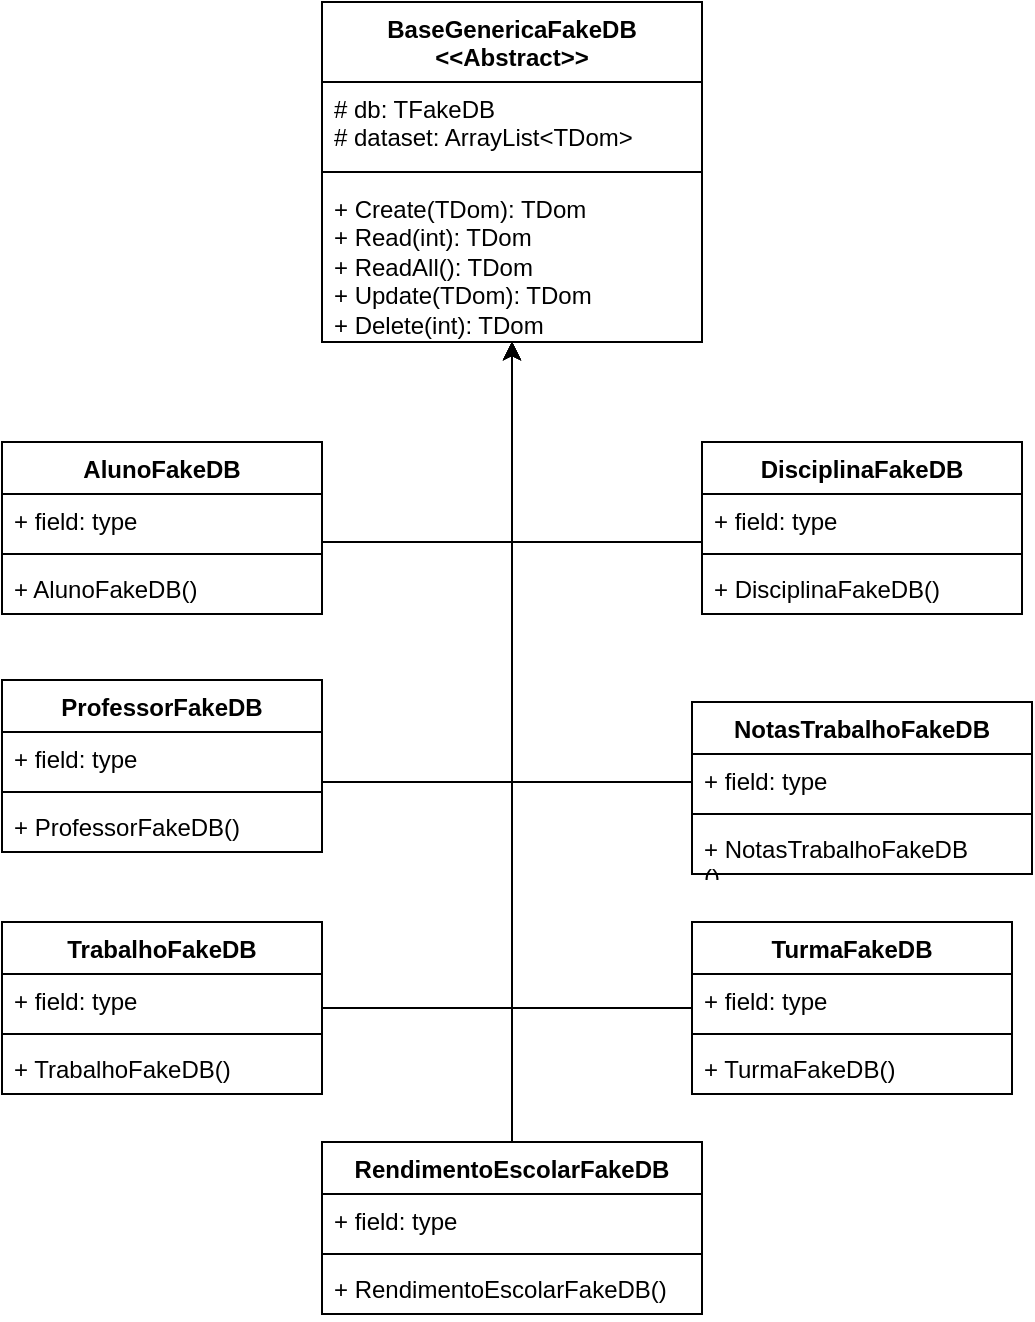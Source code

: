 <mxfile version="22.0.8" type="device">
  <diagram name="Página-1" id="2GB00iT4Wan9A1pcm2Sj">
    <mxGraphModel dx="1426" dy="751" grid="1" gridSize="10" guides="1" tooltips="1" connect="1" arrows="1" fold="1" page="1" pageScale="1" pageWidth="980" pageHeight="1390" math="0" shadow="0">
      <root>
        <mxCell id="0" />
        <mxCell id="1" parent="0" />
        <mxCell id="Z8cGdTL73N-1OXUmilTy-1" value="BaseGenericaFakeDB&lt;br&gt;&amp;lt;&amp;lt;Abstract&amp;gt;&amp;gt;" style="swimlane;fontStyle=1;align=center;verticalAlign=top;childLayout=stackLayout;horizontal=1;startSize=40;horizontalStack=0;resizeParent=1;resizeParentMax=0;resizeLast=0;collapsible=1;marginBottom=0;whiteSpace=wrap;html=1;" vertex="1" parent="1">
          <mxGeometry x="410" y="20" width="190" height="170" as="geometry" />
        </mxCell>
        <mxCell id="Z8cGdTL73N-1OXUmilTy-2" value="# db: TFakeDB&lt;br&gt;# dataset: ArrayList&amp;lt;TDom&amp;gt;" style="text;strokeColor=none;fillColor=none;align=left;verticalAlign=top;spacingLeft=4;spacingRight=4;overflow=hidden;rotatable=0;points=[[0,0.5],[1,0.5]];portConstraint=eastwest;whiteSpace=wrap;html=1;" vertex="1" parent="Z8cGdTL73N-1OXUmilTy-1">
          <mxGeometry y="40" width="190" height="40" as="geometry" />
        </mxCell>
        <mxCell id="Z8cGdTL73N-1OXUmilTy-3" value="" style="line;strokeWidth=1;fillColor=none;align=left;verticalAlign=middle;spacingTop=-1;spacingLeft=3;spacingRight=3;rotatable=0;labelPosition=right;points=[];portConstraint=eastwest;strokeColor=inherit;" vertex="1" parent="Z8cGdTL73N-1OXUmilTy-1">
          <mxGeometry y="80" width="190" height="10" as="geometry" />
        </mxCell>
        <mxCell id="Z8cGdTL73N-1OXUmilTy-4" value="+ Create(TDom): TDom&lt;br&gt;+ Read(int): TDom&lt;br&gt;+ ReadAll(): TDom&lt;br&gt;+ Update(TDom): TDom&lt;br&gt;+ Delete(int): TDom" style="text;strokeColor=none;fillColor=none;align=left;verticalAlign=top;spacingLeft=4;spacingRight=4;overflow=hidden;rotatable=0;points=[[0,0.5],[1,0.5]];portConstraint=eastwest;whiteSpace=wrap;html=1;" vertex="1" parent="Z8cGdTL73N-1OXUmilTy-1">
          <mxGeometry y="90" width="190" height="80" as="geometry" />
        </mxCell>
        <mxCell id="Z8cGdTL73N-1OXUmilTy-5" style="edgeStyle=orthogonalEdgeStyle;rounded=0;orthogonalLoop=1;jettySize=auto;html=1;" edge="1" parent="1" source="Z8cGdTL73N-1OXUmilTy-6" target="Z8cGdTL73N-1OXUmilTy-4">
          <mxGeometry relative="1" as="geometry">
            <Array as="points">
              <mxPoint x="505" y="290" />
            </Array>
          </mxGeometry>
        </mxCell>
        <mxCell id="Z8cGdTL73N-1OXUmilTy-6" value="AlunoFakeDB" style="swimlane;fontStyle=1;align=center;verticalAlign=top;childLayout=stackLayout;horizontal=1;startSize=26;horizontalStack=0;resizeParent=1;resizeParentMax=0;resizeLast=0;collapsible=1;marginBottom=0;whiteSpace=wrap;html=1;" vertex="1" parent="1">
          <mxGeometry x="250" y="240" width="160" height="86" as="geometry" />
        </mxCell>
        <mxCell id="Z8cGdTL73N-1OXUmilTy-7" value="+ field: type" style="text;strokeColor=none;fillColor=none;align=left;verticalAlign=top;spacingLeft=4;spacingRight=4;overflow=hidden;rotatable=0;points=[[0,0.5],[1,0.5]];portConstraint=eastwest;whiteSpace=wrap;html=1;" vertex="1" parent="Z8cGdTL73N-1OXUmilTy-6">
          <mxGeometry y="26" width="160" height="26" as="geometry" />
        </mxCell>
        <mxCell id="Z8cGdTL73N-1OXUmilTy-8" value="" style="line;strokeWidth=1;fillColor=none;align=left;verticalAlign=middle;spacingTop=-1;spacingLeft=3;spacingRight=3;rotatable=0;labelPosition=right;points=[];portConstraint=eastwest;strokeColor=inherit;" vertex="1" parent="Z8cGdTL73N-1OXUmilTy-6">
          <mxGeometry y="52" width="160" height="8" as="geometry" />
        </mxCell>
        <mxCell id="Z8cGdTL73N-1OXUmilTy-9" value="+ AlunoFakeDB()" style="text;strokeColor=none;fillColor=none;align=left;verticalAlign=top;spacingLeft=4;spacingRight=4;overflow=hidden;rotatable=0;points=[[0,0.5],[1,0.5]];portConstraint=eastwest;whiteSpace=wrap;html=1;" vertex="1" parent="Z8cGdTL73N-1OXUmilTy-6">
          <mxGeometry y="60" width="160" height="26" as="geometry" />
        </mxCell>
        <mxCell id="Z8cGdTL73N-1OXUmilTy-10" value="ProfessorFakeDB" style="swimlane;fontStyle=1;align=center;verticalAlign=top;childLayout=stackLayout;horizontal=1;startSize=26;horizontalStack=0;resizeParent=1;resizeParentMax=0;resizeLast=0;collapsible=1;marginBottom=0;whiteSpace=wrap;html=1;" vertex="1" parent="1">
          <mxGeometry x="250" y="359" width="160" height="86" as="geometry" />
        </mxCell>
        <mxCell id="Z8cGdTL73N-1OXUmilTy-11" value="+ field: type" style="text;strokeColor=none;fillColor=none;align=left;verticalAlign=top;spacingLeft=4;spacingRight=4;overflow=hidden;rotatable=0;points=[[0,0.5],[1,0.5]];portConstraint=eastwest;whiteSpace=wrap;html=1;" vertex="1" parent="Z8cGdTL73N-1OXUmilTy-10">
          <mxGeometry y="26" width="160" height="26" as="geometry" />
        </mxCell>
        <mxCell id="Z8cGdTL73N-1OXUmilTy-12" value="" style="line;strokeWidth=1;fillColor=none;align=left;verticalAlign=middle;spacingTop=-1;spacingLeft=3;spacingRight=3;rotatable=0;labelPosition=right;points=[];portConstraint=eastwest;strokeColor=inherit;" vertex="1" parent="Z8cGdTL73N-1OXUmilTy-10">
          <mxGeometry y="52" width="160" height="8" as="geometry" />
        </mxCell>
        <mxCell id="Z8cGdTL73N-1OXUmilTy-13" value="+ ProfessorFakeDB()" style="text;strokeColor=none;fillColor=none;align=left;verticalAlign=top;spacingLeft=4;spacingRight=4;overflow=hidden;rotatable=0;points=[[0,0.5],[1,0.5]];portConstraint=eastwest;whiteSpace=wrap;html=1;" vertex="1" parent="Z8cGdTL73N-1OXUmilTy-10">
          <mxGeometry y="60" width="160" height="26" as="geometry" />
        </mxCell>
        <mxCell id="Z8cGdTL73N-1OXUmilTy-14" value="DisciplinaFakeDB" style="swimlane;fontStyle=1;align=center;verticalAlign=top;childLayout=stackLayout;horizontal=1;startSize=26;horizontalStack=0;resizeParent=1;resizeParentMax=0;resizeLast=0;collapsible=1;marginBottom=0;whiteSpace=wrap;html=1;" vertex="1" parent="1">
          <mxGeometry x="600" y="240" width="160" height="86" as="geometry" />
        </mxCell>
        <mxCell id="Z8cGdTL73N-1OXUmilTy-15" value="+ field: type" style="text;strokeColor=none;fillColor=none;align=left;verticalAlign=top;spacingLeft=4;spacingRight=4;overflow=hidden;rotatable=0;points=[[0,0.5],[1,0.5]];portConstraint=eastwest;whiteSpace=wrap;html=1;" vertex="1" parent="Z8cGdTL73N-1OXUmilTy-14">
          <mxGeometry y="26" width="160" height="26" as="geometry" />
        </mxCell>
        <mxCell id="Z8cGdTL73N-1OXUmilTy-16" value="" style="line;strokeWidth=1;fillColor=none;align=left;verticalAlign=middle;spacingTop=-1;spacingLeft=3;spacingRight=3;rotatable=0;labelPosition=right;points=[];portConstraint=eastwest;strokeColor=inherit;" vertex="1" parent="Z8cGdTL73N-1OXUmilTy-14">
          <mxGeometry y="52" width="160" height="8" as="geometry" />
        </mxCell>
        <mxCell id="Z8cGdTL73N-1OXUmilTy-17" value="+ DisciplinaFakeDB()" style="text;strokeColor=none;fillColor=none;align=left;verticalAlign=top;spacingLeft=4;spacingRight=4;overflow=hidden;rotatable=0;points=[[0,0.5],[1,0.5]];portConstraint=eastwest;whiteSpace=wrap;html=1;" vertex="1" parent="Z8cGdTL73N-1OXUmilTy-14">
          <mxGeometry y="60" width="160" height="26" as="geometry" />
        </mxCell>
        <mxCell id="Z8cGdTL73N-1OXUmilTy-18" style="edgeStyle=orthogonalEdgeStyle;rounded=0;orthogonalLoop=1;jettySize=auto;html=1;" edge="1" parent="1" source="Z8cGdTL73N-1OXUmilTy-19" target="Z8cGdTL73N-1OXUmilTy-4">
          <mxGeometry relative="1" as="geometry">
            <Array as="points">
              <mxPoint x="505" y="410" />
            </Array>
          </mxGeometry>
        </mxCell>
        <mxCell id="Z8cGdTL73N-1OXUmilTy-19" value="NotasTrabalhoFakeDB" style="swimlane;fontStyle=1;align=center;verticalAlign=top;childLayout=stackLayout;horizontal=1;startSize=26;horizontalStack=0;resizeParent=1;resizeParentMax=0;resizeLast=0;collapsible=1;marginBottom=0;whiteSpace=wrap;html=1;" vertex="1" parent="1">
          <mxGeometry x="595" y="370" width="170" height="86" as="geometry" />
        </mxCell>
        <mxCell id="Z8cGdTL73N-1OXUmilTy-20" value="+ field: type" style="text;strokeColor=none;fillColor=none;align=left;verticalAlign=top;spacingLeft=4;spacingRight=4;overflow=hidden;rotatable=0;points=[[0,0.5],[1,0.5]];portConstraint=eastwest;whiteSpace=wrap;html=1;" vertex="1" parent="Z8cGdTL73N-1OXUmilTy-19">
          <mxGeometry y="26" width="170" height="26" as="geometry" />
        </mxCell>
        <mxCell id="Z8cGdTL73N-1OXUmilTy-21" value="" style="line;strokeWidth=1;fillColor=none;align=left;verticalAlign=middle;spacingTop=-1;spacingLeft=3;spacingRight=3;rotatable=0;labelPosition=right;points=[];portConstraint=eastwest;strokeColor=inherit;" vertex="1" parent="Z8cGdTL73N-1OXUmilTy-19">
          <mxGeometry y="52" width="170" height="8" as="geometry" />
        </mxCell>
        <mxCell id="Z8cGdTL73N-1OXUmilTy-22" value="+ NotasTrabalhoFakeDB&lt;br&gt;()" style="text;strokeColor=none;fillColor=none;align=left;verticalAlign=top;spacingLeft=4;spacingRight=4;overflow=hidden;rotatable=0;points=[[0,0.5],[1,0.5]];portConstraint=eastwest;whiteSpace=wrap;html=1;" vertex="1" parent="Z8cGdTL73N-1OXUmilTy-19">
          <mxGeometry y="60" width="170" height="26" as="geometry" />
        </mxCell>
        <mxCell id="Z8cGdTL73N-1OXUmilTy-23" style="edgeStyle=orthogonalEdgeStyle;rounded=0;orthogonalLoop=1;jettySize=auto;html=1;" edge="1" parent="1" source="Z8cGdTL73N-1OXUmilTy-24" target="Z8cGdTL73N-1OXUmilTy-4">
          <mxGeometry relative="1" as="geometry">
            <Array as="points">
              <mxPoint x="505" y="500" />
              <mxPoint x="505" y="500" />
            </Array>
          </mxGeometry>
        </mxCell>
        <mxCell id="Z8cGdTL73N-1OXUmilTy-24" value="RendimentoEscolarFakeDB" style="swimlane;fontStyle=1;align=center;verticalAlign=top;childLayout=stackLayout;horizontal=1;startSize=26;horizontalStack=0;resizeParent=1;resizeParentMax=0;resizeLast=0;collapsible=1;marginBottom=0;whiteSpace=wrap;html=1;" vertex="1" parent="1">
          <mxGeometry x="410" y="590" width="190" height="86" as="geometry" />
        </mxCell>
        <mxCell id="Z8cGdTL73N-1OXUmilTy-25" value="+ field: type" style="text;strokeColor=none;fillColor=none;align=left;verticalAlign=top;spacingLeft=4;spacingRight=4;overflow=hidden;rotatable=0;points=[[0,0.5],[1,0.5]];portConstraint=eastwest;whiteSpace=wrap;html=1;" vertex="1" parent="Z8cGdTL73N-1OXUmilTy-24">
          <mxGeometry y="26" width="190" height="26" as="geometry" />
        </mxCell>
        <mxCell id="Z8cGdTL73N-1OXUmilTy-26" value="" style="line;strokeWidth=1;fillColor=none;align=left;verticalAlign=middle;spacingTop=-1;spacingLeft=3;spacingRight=3;rotatable=0;labelPosition=right;points=[];portConstraint=eastwest;strokeColor=inherit;" vertex="1" parent="Z8cGdTL73N-1OXUmilTy-24">
          <mxGeometry y="52" width="190" height="8" as="geometry" />
        </mxCell>
        <mxCell id="Z8cGdTL73N-1OXUmilTy-27" value="+ RendimentoEscolarFakeDB()" style="text;strokeColor=none;fillColor=none;align=left;verticalAlign=top;spacingLeft=4;spacingRight=4;overflow=hidden;rotatable=0;points=[[0,0.5],[1,0.5]];portConstraint=eastwest;whiteSpace=wrap;html=1;" vertex="1" parent="Z8cGdTL73N-1OXUmilTy-24">
          <mxGeometry y="60" width="190" height="26" as="geometry" />
        </mxCell>
        <mxCell id="Z8cGdTL73N-1OXUmilTy-28" value="" style="text;strokeColor=none;fillColor=none;align=left;verticalAlign=middle;spacingTop=-1;spacingLeft=4;spacingRight=4;rotatable=0;labelPosition=right;points=[];portConstraint=eastwest;" vertex="1" parent="1">
          <mxGeometry x="480" y="419" width="20" height="14" as="geometry" />
        </mxCell>
        <mxCell id="Z8cGdTL73N-1OXUmilTy-29" style="edgeStyle=orthogonalEdgeStyle;rounded=0;orthogonalLoop=1;jettySize=auto;html=1;" edge="1" parent="1" source="Z8cGdTL73N-1OXUmilTy-30" target="Z8cGdTL73N-1OXUmilTy-4">
          <mxGeometry relative="1" as="geometry">
            <Array as="points">
              <mxPoint x="505" y="523" />
            </Array>
          </mxGeometry>
        </mxCell>
        <mxCell id="Z8cGdTL73N-1OXUmilTy-30" value="TrabalhoFakeDB" style="swimlane;fontStyle=1;align=center;verticalAlign=top;childLayout=stackLayout;horizontal=1;startSize=26;horizontalStack=0;resizeParent=1;resizeParentMax=0;resizeLast=0;collapsible=1;marginBottom=0;whiteSpace=wrap;html=1;" vertex="1" parent="1">
          <mxGeometry x="250" y="480" width="160" height="86" as="geometry" />
        </mxCell>
        <mxCell id="Z8cGdTL73N-1OXUmilTy-31" value="+ field: type" style="text;strokeColor=none;fillColor=none;align=left;verticalAlign=top;spacingLeft=4;spacingRight=4;overflow=hidden;rotatable=0;points=[[0,0.5],[1,0.5]];portConstraint=eastwest;whiteSpace=wrap;html=1;" vertex="1" parent="Z8cGdTL73N-1OXUmilTy-30">
          <mxGeometry y="26" width="160" height="26" as="geometry" />
        </mxCell>
        <mxCell id="Z8cGdTL73N-1OXUmilTy-32" value="" style="line;strokeWidth=1;fillColor=none;align=left;verticalAlign=middle;spacingTop=-1;spacingLeft=3;spacingRight=3;rotatable=0;labelPosition=right;points=[];portConstraint=eastwest;strokeColor=inherit;" vertex="1" parent="Z8cGdTL73N-1OXUmilTy-30">
          <mxGeometry y="52" width="160" height="8" as="geometry" />
        </mxCell>
        <mxCell id="Z8cGdTL73N-1OXUmilTy-33" value="+ TrabalhoFakeDB()" style="text;strokeColor=none;fillColor=none;align=left;verticalAlign=top;spacingLeft=4;spacingRight=4;overflow=hidden;rotatable=0;points=[[0,0.5],[1,0.5]];portConstraint=eastwest;whiteSpace=wrap;html=1;" vertex="1" parent="Z8cGdTL73N-1OXUmilTy-30">
          <mxGeometry y="60" width="160" height="26" as="geometry" />
        </mxCell>
        <mxCell id="Z8cGdTL73N-1OXUmilTy-34" style="edgeStyle=orthogonalEdgeStyle;rounded=0;orthogonalLoop=1;jettySize=auto;html=1;" edge="1" parent="1" source="Z8cGdTL73N-1OXUmilTy-35" target="Z8cGdTL73N-1OXUmilTy-4">
          <mxGeometry relative="1" as="geometry">
            <Array as="points">
              <mxPoint x="505" y="523" />
            </Array>
          </mxGeometry>
        </mxCell>
        <mxCell id="Z8cGdTL73N-1OXUmilTy-35" value="TurmaFakeDB" style="swimlane;fontStyle=1;align=center;verticalAlign=top;childLayout=stackLayout;horizontal=1;startSize=26;horizontalStack=0;resizeParent=1;resizeParentMax=0;resizeLast=0;collapsible=1;marginBottom=0;whiteSpace=wrap;html=1;" vertex="1" parent="1">
          <mxGeometry x="595" y="480" width="160" height="86" as="geometry" />
        </mxCell>
        <mxCell id="Z8cGdTL73N-1OXUmilTy-36" value="+ field: type" style="text;strokeColor=none;fillColor=none;align=left;verticalAlign=top;spacingLeft=4;spacingRight=4;overflow=hidden;rotatable=0;points=[[0,0.5],[1,0.5]];portConstraint=eastwest;whiteSpace=wrap;html=1;" vertex="1" parent="Z8cGdTL73N-1OXUmilTy-35">
          <mxGeometry y="26" width="160" height="26" as="geometry" />
        </mxCell>
        <mxCell id="Z8cGdTL73N-1OXUmilTy-37" value="" style="line;strokeWidth=1;fillColor=none;align=left;verticalAlign=middle;spacingTop=-1;spacingLeft=3;spacingRight=3;rotatable=0;labelPosition=right;points=[];portConstraint=eastwest;strokeColor=inherit;" vertex="1" parent="Z8cGdTL73N-1OXUmilTy-35">
          <mxGeometry y="52" width="160" height="8" as="geometry" />
        </mxCell>
        <mxCell id="Z8cGdTL73N-1OXUmilTy-38" value="+ TurmaFakeDB()" style="text;strokeColor=none;fillColor=none;align=left;verticalAlign=top;spacingLeft=4;spacingRight=4;overflow=hidden;rotatable=0;points=[[0,0.5],[1,0.5]];portConstraint=eastwest;whiteSpace=wrap;html=1;" vertex="1" parent="Z8cGdTL73N-1OXUmilTy-35">
          <mxGeometry y="60" width="160" height="26" as="geometry" />
        </mxCell>
        <mxCell id="Z8cGdTL73N-1OXUmilTy-39" style="edgeStyle=orthogonalEdgeStyle;rounded=0;orthogonalLoop=1;jettySize=auto;html=1;" edge="1" parent="1" source="Z8cGdTL73N-1OXUmilTy-15" target="Z8cGdTL73N-1OXUmilTy-4">
          <mxGeometry relative="1" as="geometry">
            <Array as="points">
              <mxPoint x="505" y="290" />
            </Array>
          </mxGeometry>
        </mxCell>
        <mxCell id="Z8cGdTL73N-1OXUmilTy-40" style="edgeStyle=orthogonalEdgeStyle;rounded=0;orthogonalLoop=1;jettySize=auto;html=1;" edge="1" parent="1" source="Z8cGdTL73N-1OXUmilTy-11" target="Z8cGdTL73N-1OXUmilTy-4">
          <mxGeometry relative="1" as="geometry">
            <Array as="points">
              <mxPoint x="505" y="410" />
            </Array>
          </mxGeometry>
        </mxCell>
      </root>
    </mxGraphModel>
  </diagram>
</mxfile>
